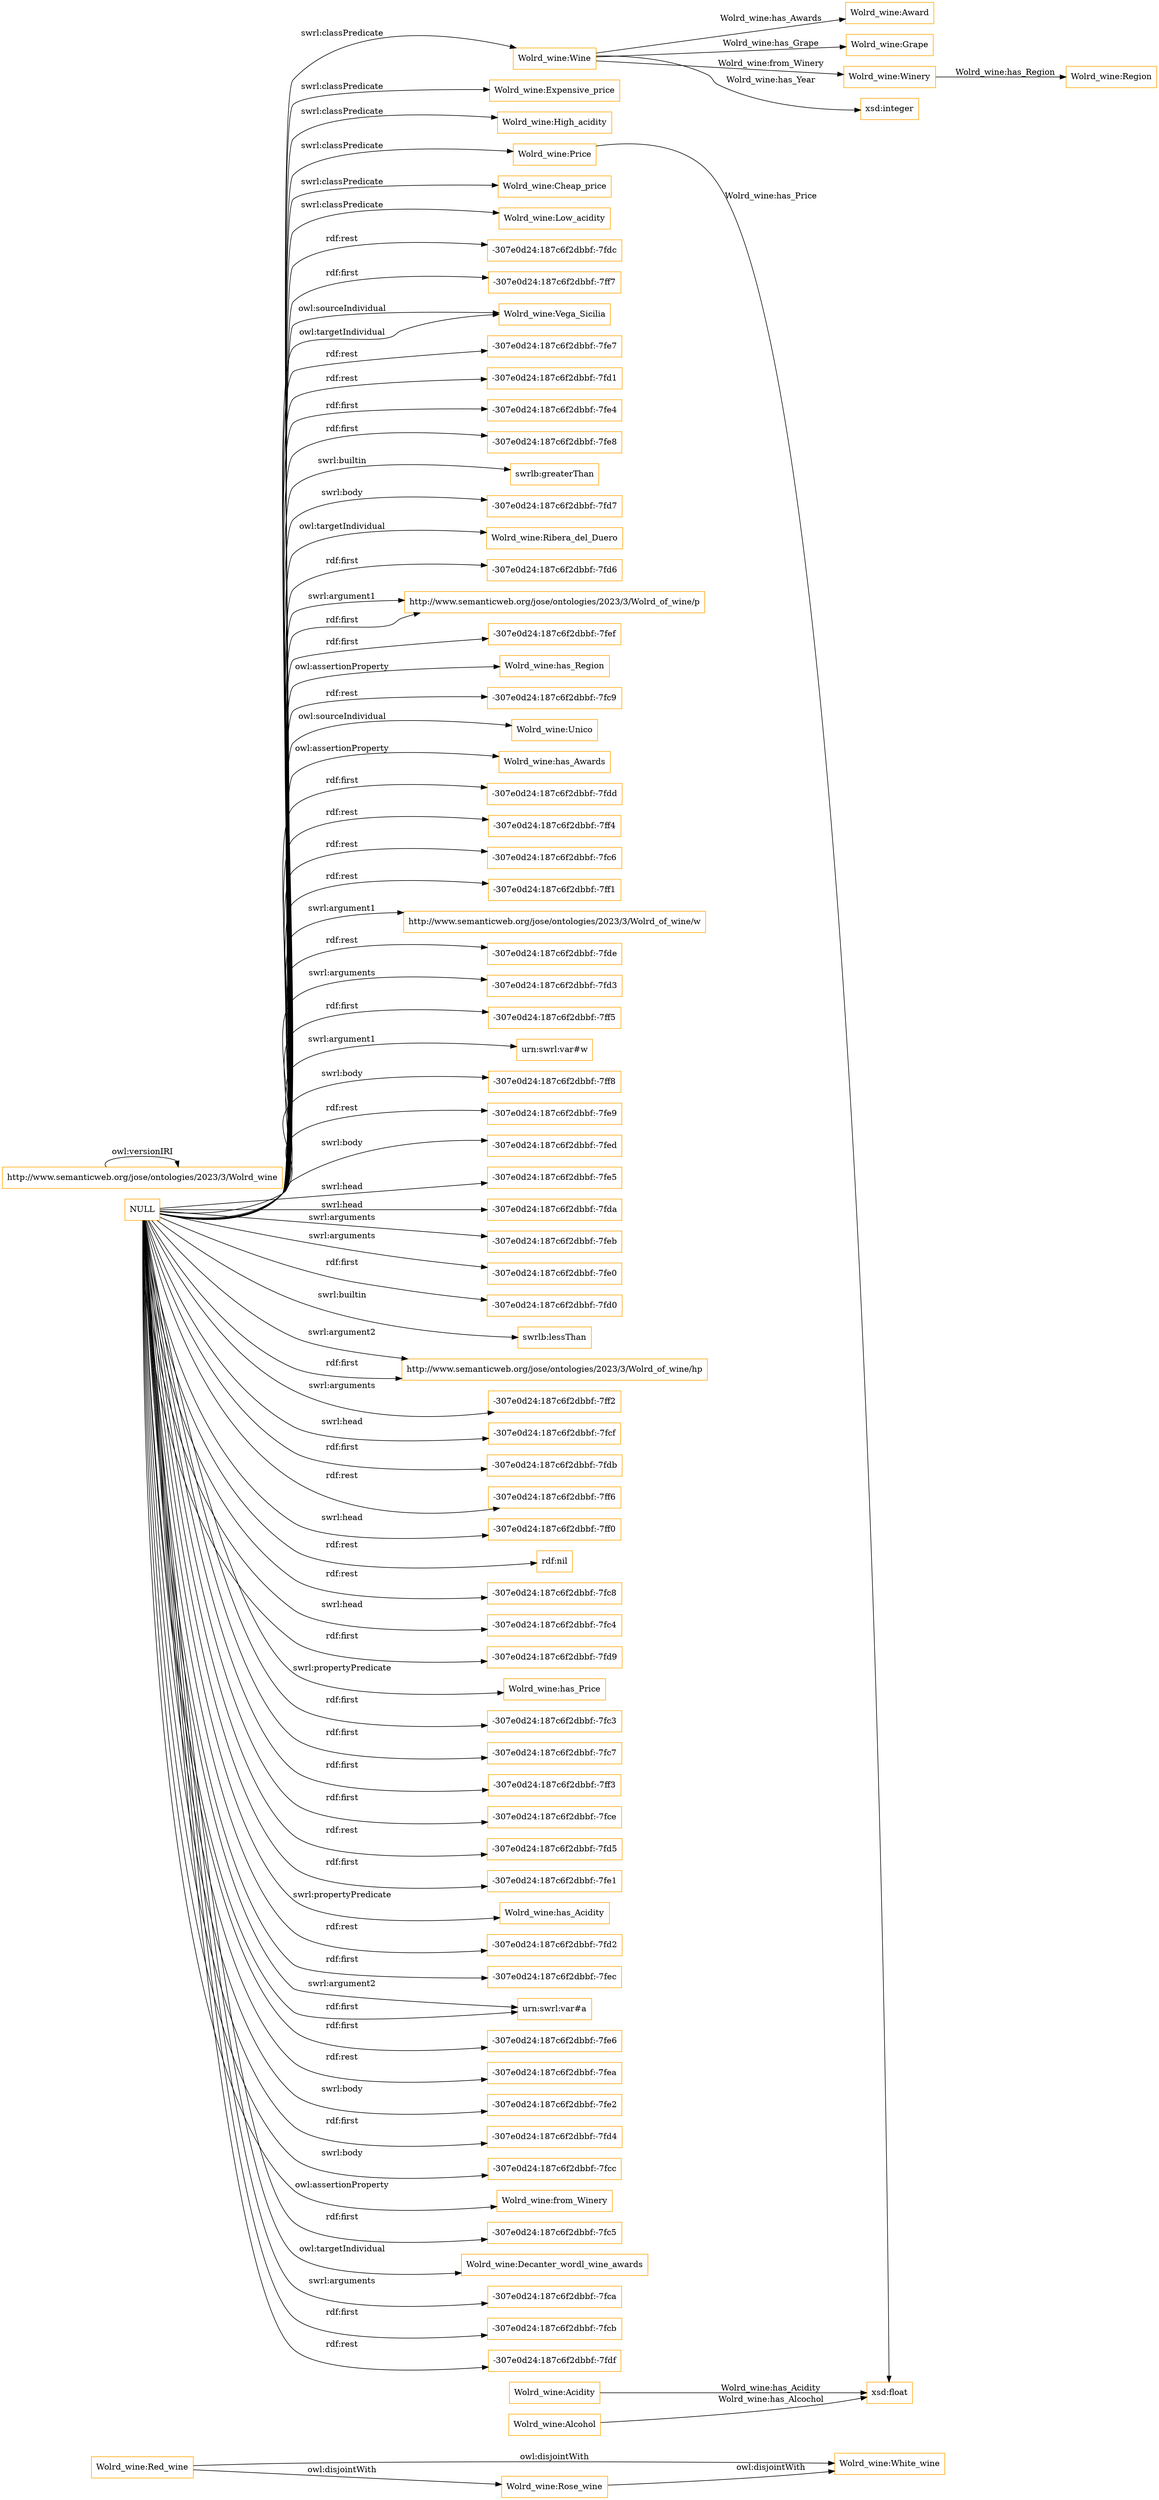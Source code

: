 digraph ar2dtool_diagram { 
rankdir=LR;
size="1501"
node [shape = rectangle, color="orange"]; "Wolrd_wine:White_wine" "Wolrd_wine:Wine" "Wolrd_wine:Award" "Wolrd_wine:Grape" "Wolrd_wine:Expensive_price" "Wolrd_wine:High_acidity" "Wolrd_wine:Winery" "Wolrd_wine:Acidity" "Wolrd_wine:Price" "Wolrd_wine:Alcohol" "Wolrd_wine:Rose_wine" "Wolrd_wine:Cheap_price" "Wolrd_wine:Low_acidity" "Wolrd_wine:Region" "Wolrd_wine:Red_wine" ; /*classes style*/
	"http://www.semanticweb.org/jose/ontologies/2023/3/Wolrd_wine" -> "http://www.semanticweb.org/jose/ontologies/2023/3/Wolrd_wine" [ label = "owl:versionIRI" ];
	"Wolrd_wine:Red_wine" -> "Wolrd_wine:White_wine" [ label = "owl:disjointWith" ];
	"Wolrd_wine:Red_wine" -> "Wolrd_wine:Rose_wine" [ label = "owl:disjointWith" ];
	"Wolrd_wine:Rose_wine" -> "Wolrd_wine:White_wine" [ label = "owl:disjointWith" ];
	"NULL" -> "Wolrd_wine:Low_acidity" [ label = "swrl:classPredicate" ];
	"NULL" -> "-307e0d24:187c6f2dbbf:-7fdc" [ label = "rdf:rest" ];
	"NULL" -> "-307e0d24:187c6f2dbbf:-7ff7" [ label = "rdf:first" ];
	"NULL" -> "Wolrd_wine:Vega_Sicilia" [ label = "owl:sourceIndividual" ];
	"NULL" -> "-307e0d24:187c6f2dbbf:-7fe7" [ label = "rdf:rest" ];
	"NULL" -> "-307e0d24:187c6f2dbbf:-7fd1" [ label = "rdf:rest" ];
	"NULL" -> "-307e0d24:187c6f2dbbf:-7fe4" [ label = "rdf:first" ];
	"NULL" -> "-307e0d24:187c6f2dbbf:-7fe8" [ label = "rdf:first" ];
	"NULL" -> "swrlb:greaterThan" [ label = "swrl:builtin" ];
	"NULL" -> "-307e0d24:187c6f2dbbf:-7fd7" [ label = "swrl:body" ];
	"NULL" -> "Wolrd_wine:Ribera_del_Duero" [ label = "owl:targetIndividual" ];
	"NULL" -> "-307e0d24:187c6f2dbbf:-7fd6" [ label = "rdf:first" ];
	"NULL" -> "http://www.semanticweb.org/jose/ontologies/2023/3/Wolrd_of_wine/p" [ label = "swrl:argument1" ];
	"NULL" -> "-307e0d24:187c6f2dbbf:-7fef" [ label = "rdf:first" ];
	"NULL" -> "Wolrd_wine:has_Region" [ label = "owl:assertionProperty" ];
	"NULL" -> "-307e0d24:187c6f2dbbf:-7fc9" [ label = "rdf:rest" ];
	"NULL" -> "Wolrd_wine:Unico" [ label = "owl:sourceIndividual" ];
	"NULL" -> "Wolrd_wine:has_Awards" [ label = "owl:assertionProperty" ];
	"NULL" -> "-307e0d24:187c6f2dbbf:-7fdd" [ label = "rdf:first" ];
	"NULL" -> "-307e0d24:187c6f2dbbf:-7ff4" [ label = "rdf:rest" ];
	"NULL" -> "-307e0d24:187c6f2dbbf:-7fc6" [ label = "rdf:rest" ];
	"NULL" -> "Wolrd_wine:Price" [ label = "swrl:classPredicate" ];
	"NULL" -> "-307e0d24:187c6f2dbbf:-7ff1" [ label = "rdf:rest" ];
	"NULL" -> "http://www.semanticweb.org/jose/ontologies/2023/3/Wolrd_of_wine/w" [ label = "swrl:argument1" ];
	"NULL" -> "-307e0d24:187c6f2dbbf:-7fde" [ label = "rdf:rest" ];
	"NULL" -> "-307e0d24:187c6f2dbbf:-7fd3" [ label = "swrl:arguments" ];
	"NULL" -> "-307e0d24:187c6f2dbbf:-7ff5" [ label = "rdf:first" ];
	"NULL" -> "urn:swrl:var#w" [ label = "swrl:argument1" ];
	"NULL" -> "-307e0d24:187c6f2dbbf:-7ff8" [ label = "swrl:body" ];
	"NULL" -> "-307e0d24:187c6f2dbbf:-7fe9" [ label = "rdf:rest" ];
	"NULL" -> "-307e0d24:187c6f2dbbf:-7fed" [ label = "swrl:body" ];
	"NULL" -> "-307e0d24:187c6f2dbbf:-7fe5" [ label = "swrl:head" ];
	"NULL" -> "-307e0d24:187c6f2dbbf:-7fda" [ label = "swrl:head" ];
	"NULL" -> "-307e0d24:187c6f2dbbf:-7feb" [ label = "swrl:arguments" ];
	"NULL" -> "-307e0d24:187c6f2dbbf:-7fe0" [ label = "swrl:arguments" ];
	"NULL" -> "-307e0d24:187c6f2dbbf:-7fd0" [ label = "rdf:first" ];
	"NULL" -> "http://www.semanticweb.org/jose/ontologies/2023/3/Wolrd_of_wine/p" [ label = "rdf:first" ];
	"NULL" -> "swrlb:lessThan" [ label = "swrl:builtin" ];
	"NULL" -> "http://www.semanticweb.org/jose/ontologies/2023/3/Wolrd_of_wine/hp" [ label = "swrl:argument2" ];
	"NULL" -> "-307e0d24:187c6f2dbbf:-7ff2" [ label = "swrl:arguments" ];
	"NULL" -> "-307e0d24:187c6f2dbbf:-7fcf" [ label = "swrl:head" ];
	"NULL" -> "Wolrd_wine:Vega_Sicilia" [ label = "owl:targetIndividual" ];
	"NULL" -> "-307e0d24:187c6f2dbbf:-7fdb" [ label = "rdf:first" ];
	"NULL" -> "-307e0d24:187c6f2dbbf:-7ff6" [ label = "rdf:rest" ];
	"NULL" -> "Wolrd_wine:Expensive_price" [ label = "swrl:classPredicate" ];
	"NULL" -> "-307e0d24:187c6f2dbbf:-7ff0" [ label = "swrl:head" ];
	"NULL" -> "rdf:nil" [ label = "rdf:rest" ];
	"NULL" -> "-307e0d24:187c6f2dbbf:-7fc8" [ label = "rdf:rest" ];
	"NULL" -> "Wolrd_wine:Wine" [ label = "swrl:classPredicate" ];
	"NULL" -> "-307e0d24:187c6f2dbbf:-7fc4" [ label = "swrl:head" ];
	"NULL" -> "-307e0d24:187c6f2dbbf:-7fd9" [ label = "rdf:first" ];
	"NULL" -> "Wolrd_wine:has_Price" [ label = "swrl:propertyPredicate" ];
	"NULL" -> "http://www.semanticweb.org/jose/ontologies/2023/3/Wolrd_of_wine/hp" [ label = "rdf:first" ];
	"NULL" -> "-307e0d24:187c6f2dbbf:-7fc3" [ label = "rdf:first" ];
	"NULL" -> "-307e0d24:187c6f2dbbf:-7fc7" [ label = "rdf:first" ];
	"NULL" -> "Wolrd_wine:Cheap_price" [ label = "swrl:classPredicate" ];
	"NULL" -> "-307e0d24:187c6f2dbbf:-7ff3" [ label = "rdf:first" ];
	"NULL" -> "-307e0d24:187c6f2dbbf:-7fce" [ label = "rdf:first" ];
	"NULL" -> "-307e0d24:187c6f2dbbf:-7fd5" [ label = "rdf:rest" ];
	"NULL" -> "-307e0d24:187c6f2dbbf:-7fe1" [ label = "rdf:first" ];
	"NULL" -> "Wolrd_wine:has_Acidity" [ label = "swrl:propertyPredicate" ];
	"NULL" -> "-307e0d24:187c6f2dbbf:-7fd2" [ label = "rdf:rest" ];
	"NULL" -> "-307e0d24:187c6f2dbbf:-7fec" [ label = "rdf:first" ];
	"NULL" -> "urn:swrl:var#a" [ label = "swrl:argument2" ];
	"NULL" -> "-307e0d24:187c6f2dbbf:-7fe6" [ label = "rdf:first" ];
	"NULL" -> "-307e0d24:187c6f2dbbf:-7fea" [ label = "rdf:rest" ];
	"NULL" -> "urn:swrl:var#a" [ label = "rdf:first" ];
	"NULL" -> "-307e0d24:187c6f2dbbf:-7fe2" [ label = "swrl:body" ];
	"NULL" -> "-307e0d24:187c6f2dbbf:-7fd4" [ label = "rdf:first" ];
	"NULL" -> "-307e0d24:187c6f2dbbf:-7fcc" [ label = "swrl:body" ];
	"NULL" -> "Wolrd_wine:from_Winery" [ label = "owl:assertionProperty" ];
	"NULL" -> "-307e0d24:187c6f2dbbf:-7fc5" [ label = "rdf:first" ];
	"NULL" -> "Wolrd_wine:Decanter_wordl_wine_awards" [ label = "owl:targetIndividual" ];
	"NULL" -> "-307e0d24:187c6f2dbbf:-7fca" [ label = "swrl:arguments" ];
	"NULL" -> "-307e0d24:187c6f2dbbf:-7fcb" [ label = "rdf:first" ];
	"NULL" -> "-307e0d24:187c6f2dbbf:-7fdf" [ label = "rdf:rest" ];
	"NULL" -> "Wolrd_wine:High_acidity" [ label = "swrl:classPredicate" ];
	"Wolrd_wine:Price" -> "xsd:float" [ label = "Wolrd_wine:has_Price" ];
	"Wolrd_wine:Alcohol" -> "xsd:float" [ label = "Wolrd_wine:has_Alcochol" ];
	"Wolrd_wine:Wine" -> "xsd:integer" [ label = "Wolrd_wine:has_Year" ];
	"Wolrd_wine:Acidity" -> "xsd:float" [ label = "Wolrd_wine:has_Acidity" ];
	"Wolrd_wine:Winery" -> "Wolrd_wine:Region" [ label = "Wolrd_wine:has_Region" ];
	"Wolrd_wine:Wine" -> "Wolrd_wine:Grape" [ label = "Wolrd_wine:has_Grape" ];
	"Wolrd_wine:Wine" -> "Wolrd_wine:Winery" [ label = "Wolrd_wine:from_Winery" ];
	"Wolrd_wine:Wine" -> "Wolrd_wine:Award" [ label = "Wolrd_wine:has_Awards" ];

}
